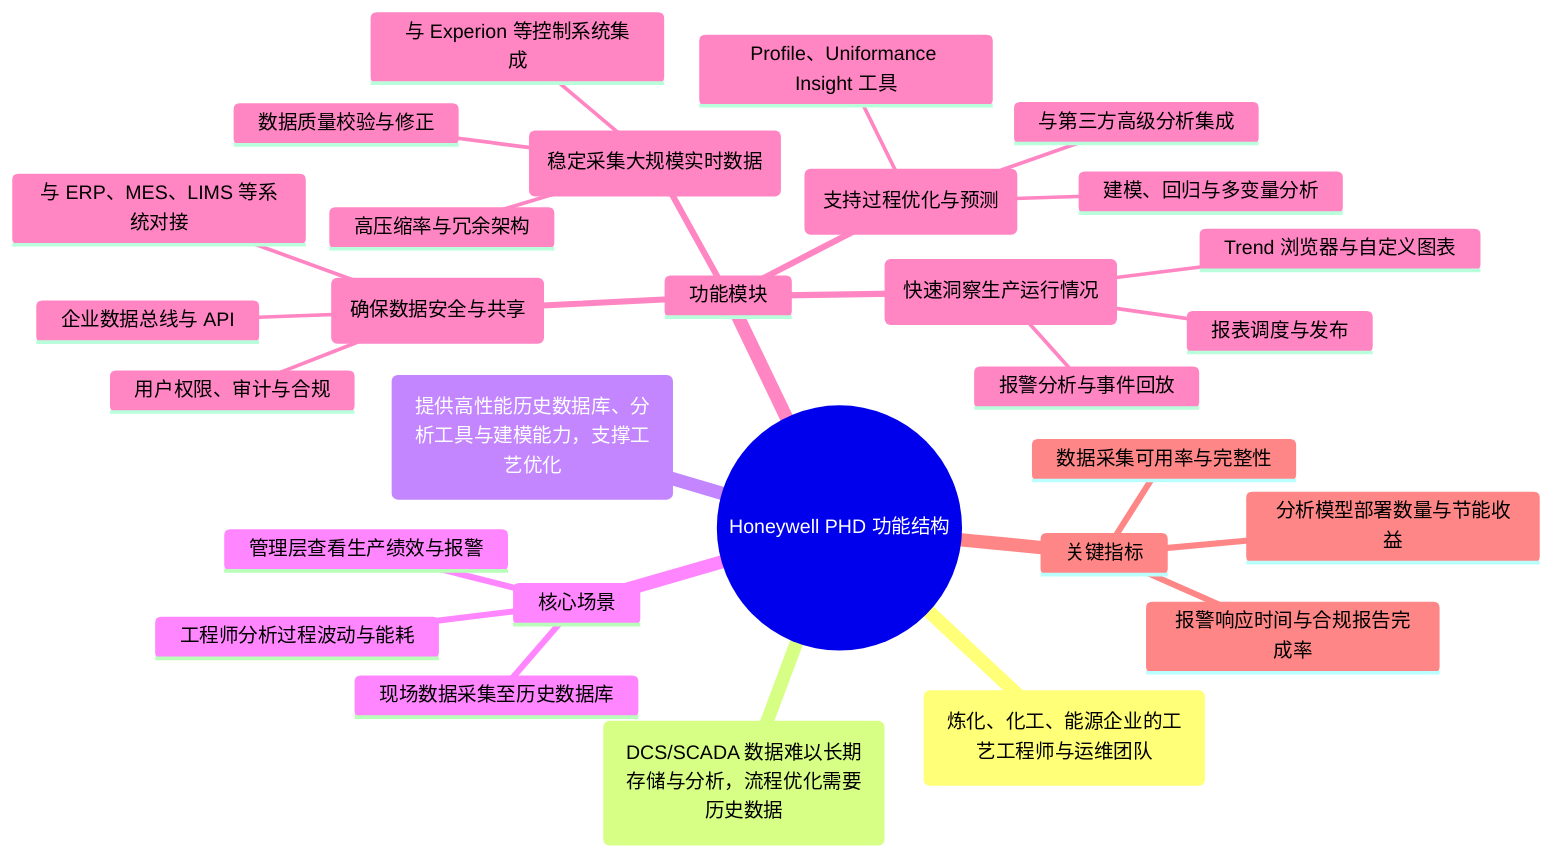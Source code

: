 %% Auto-generated by scripts/generate_assets.py
mindmap
  root((Honeywell PHD 功能结构))
    目标用户(炼化、化工、能源企业的工艺工程师与运维团队)
    核心痛点(DCS/SCADA 数据难以长期存储与分析，流程优化需要历史数据)
    价值主张(提供高性能历史数据库、分析工具与建模能力，支撑工艺优化)
    核心场景
      现场数据采集至历史数据库
      工程师分析过程波动与能耗
      管理层查看生产绩效与报警
    功能模块
      数据采集与存储(稳定采集大规模实时数据)
        与 Experion 等控制系统集成
        高压缩率与冗余架构
        数据质量校验与修正
      可视化与报表(快速洞察生产运行情况)
        Trend 浏览器与自定义图表
        报警分析与事件回放
        报表调度与发布
      高级分析(支持过程优化与预测)
        Profile、Uniformance Insight 工具
        建模、回归与多变量分析
        与第三方高级分析集成
      集成与治理(确保数据安全与共享)
        企业数据总线与 API
        用户权限、审计与合规
        与 ERP、MES、LIMS 等系统对接
    关键指标
      数据采集可用率与完整性
      分析模型部署数量与节能收益
      报警响应时间与合规报告完成率